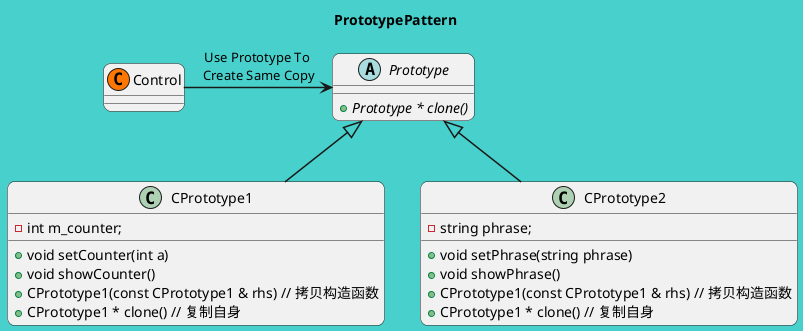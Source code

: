 @startuml
title PrototypePattern
skinparam backgroundColor MediumTurquoise
skinparam roundcorner 15
skinparam sequenceArrowThickness 1.5
'skinparam handwritten true

abstract class Prototype{
	+ {abstract}  Prototype * clone()
}
class CPrototype1
{
	+ void setCounter(int a)
	+ void showCounter() 
	+ CPrototype1(const CPrototype1 & rhs) // 拷贝构造函数
	+ CPrototype1 * clone() // 复制自身
	- int m_counter;
}
class CPrototype2
{
	+ void setPhrase(string phrase)
	+ void showPhrase() 
	+ CPrototype1(const CPrototype1 & rhs) // 拷贝构造函数
	+ CPrototype1 * clone() // 复制自身
	- string phrase;
}

Prototype <|-- CPrototype1
Prototype <|-- CPrototype2

class Control << (C,#FF7700) >>
Control -> Prototype : Use Prototype To \nCreate Same Copy

@enduml